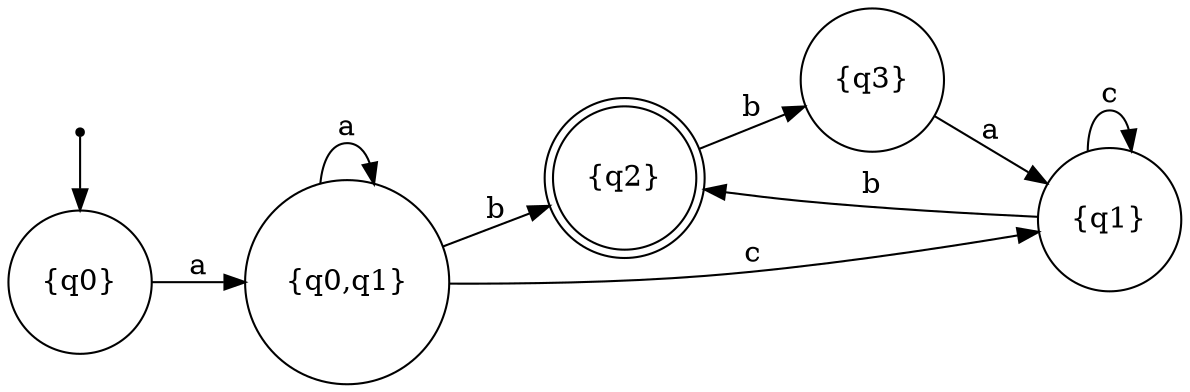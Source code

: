 digraph FA {
	rankdir=LR;
	size="8,5";
	node [shape = circle];
	"init" [shape=point, label=""];
	"q0" [label="{q0}"];
	"q0_q1" [label="{q0,q1}"];
	"q2" [label="{q2}", shape=doublecircle];
	"q1" [label="{q1}"];
	"q3" [label="{q3}"];
	"init" -> "q0";
	{ rank = same; "init"; "q0"; }
	"q0" -> "q0_q1" [label="a"];
	"q0_q1" -> "q0_q1" [label="a"];
	"q0_q1" -> "q2" [label="b"];
	"q0_q1" -> "q1" [label="c"];
	"q2" -> "q3" [label="b"];
	"q1" -> "q2" [label="b"];
	"q1" -> "q1" [label="c"];
	"q3" -> "q1" [label="a"];
}

